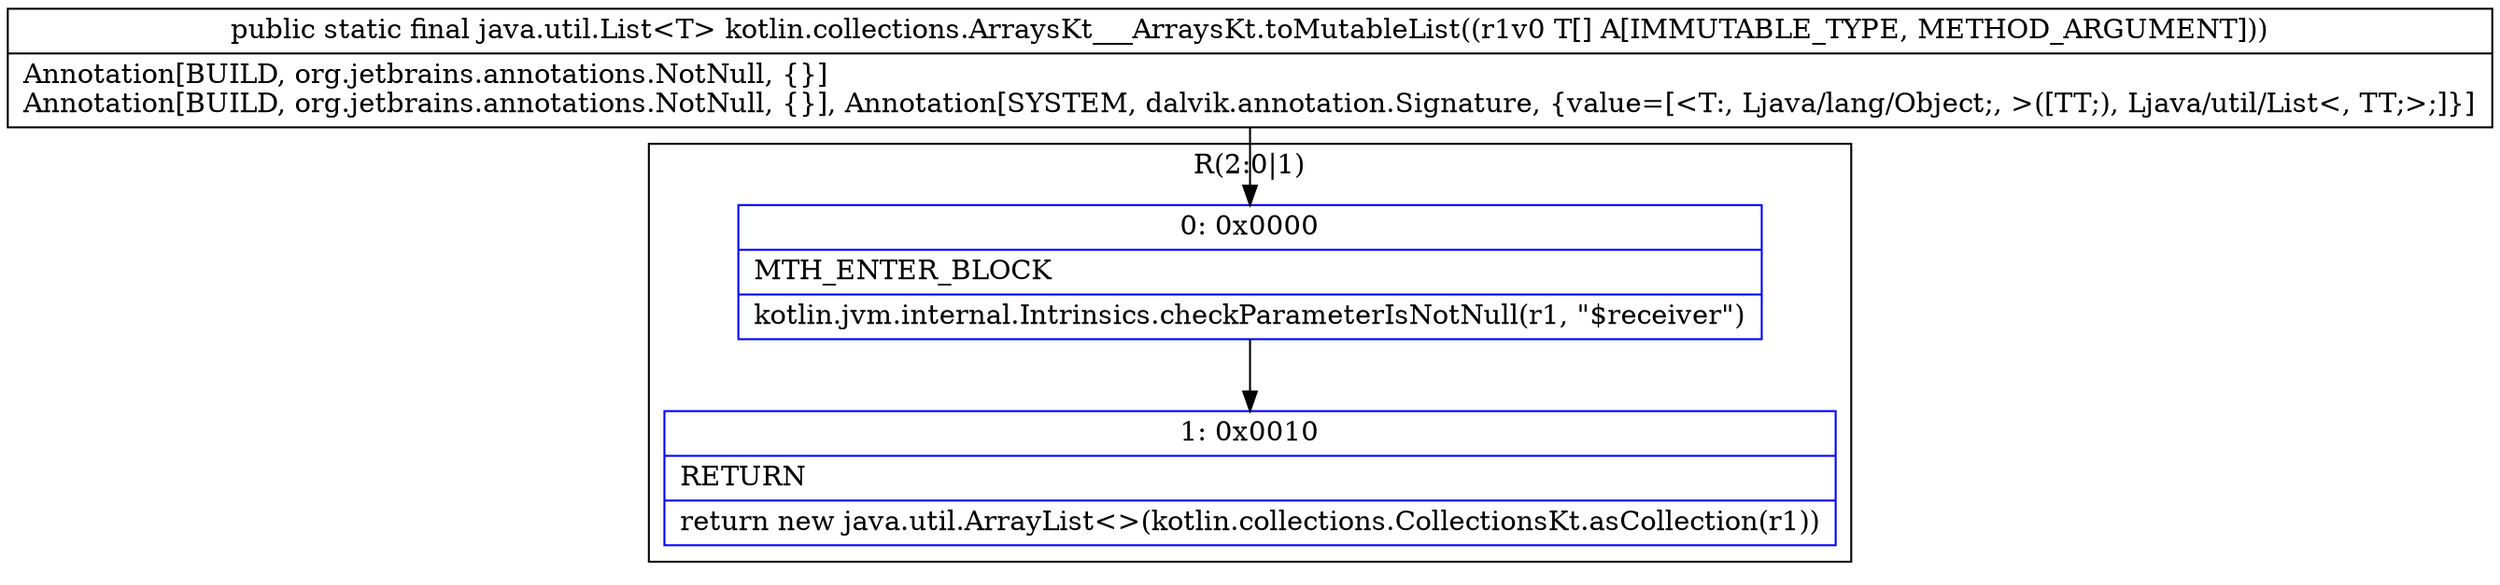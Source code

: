 digraph "CFG forkotlin.collections.ArraysKt___ArraysKt.toMutableList([Ljava\/lang\/Object;)Ljava\/util\/List;" {
subgraph cluster_Region_908404766 {
label = "R(2:0|1)";
node [shape=record,color=blue];
Node_0 [shape=record,label="{0\:\ 0x0000|MTH_ENTER_BLOCK\l|kotlin.jvm.internal.Intrinsics.checkParameterIsNotNull(r1, \"$receiver\")\l}"];
Node_1 [shape=record,label="{1\:\ 0x0010|RETURN\l|return new java.util.ArrayList\<\>(kotlin.collections.CollectionsKt.asCollection(r1))\l}"];
}
MethodNode[shape=record,label="{public static final java.util.List\<T\> kotlin.collections.ArraysKt___ArraysKt.toMutableList((r1v0 T[] A[IMMUTABLE_TYPE, METHOD_ARGUMENT]))  | Annotation[BUILD, org.jetbrains.annotations.NotNull, \{\}]\lAnnotation[BUILD, org.jetbrains.annotations.NotNull, \{\}], Annotation[SYSTEM, dalvik.annotation.Signature, \{value=[\<T:, Ljava\/lang\/Object;, \>([TT;), Ljava\/util\/List\<, TT;\>;]\}]\l}"];
MethodNode -> Node_0;
Node_0 -> Node_1;
}

